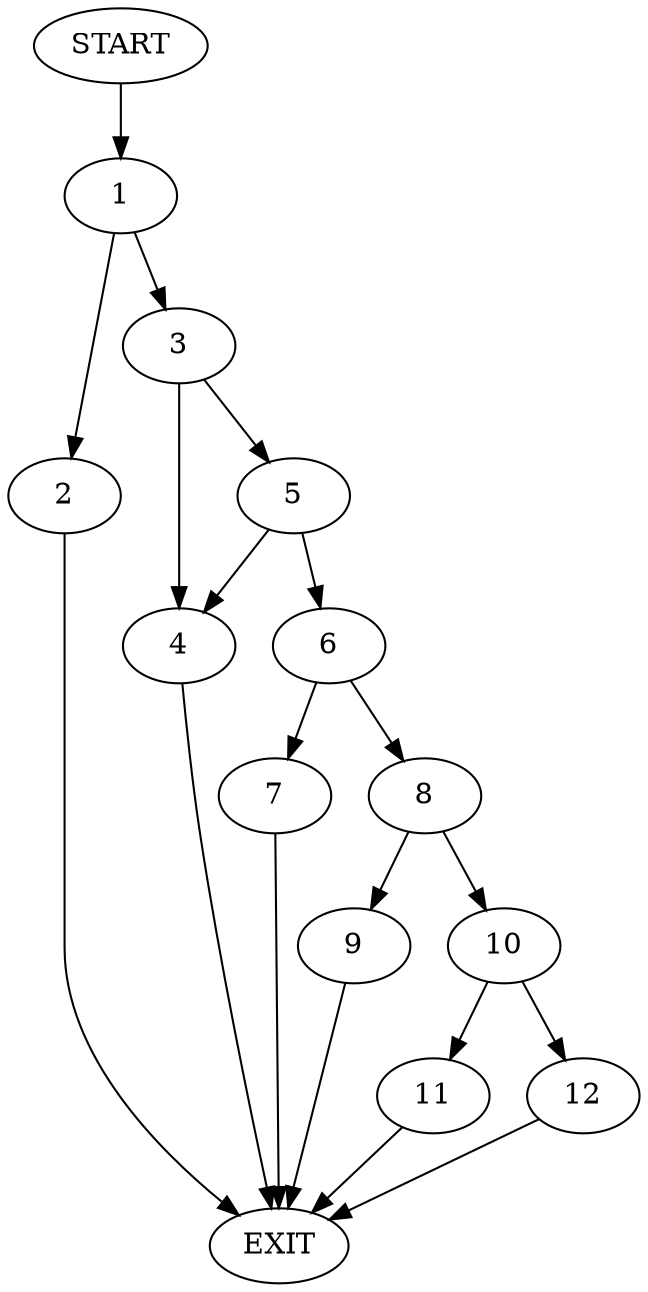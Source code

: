 digraph {
0 [label="START"]
13 [label="EXIT"]
0 -> 1
1 -> 2
1 -> 3
2 -> 13
3 -> 4
3 -> 5
5 -> 6
5 -> 4
4 -> 13
6 -> 7
6 -> 8
7 -> 13
8 -> 9
8 -> 10
9 -> 13
10 -> 11
10 -> 12
12 -> 13
11 -> 13
}

